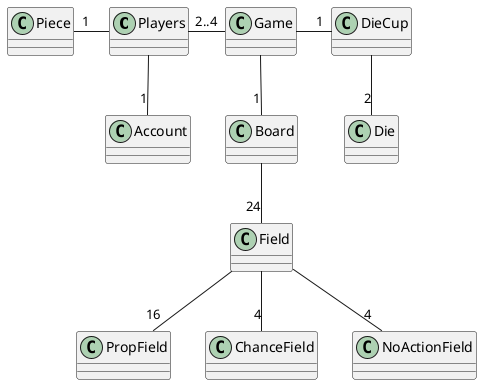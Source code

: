 @startuml
'https://plantuml.com/class-diagram

Players"2..4" - Game
Piece"1" - Players
Players -- "1"Account
Game - "1"DieCup
DieCup -- "2"Die
Game -- "1"Board
Board -- "24"Field
Field -- "16"PropField
Field -- "4"ChanceField
Field -- "4"NoActionField

@enduml